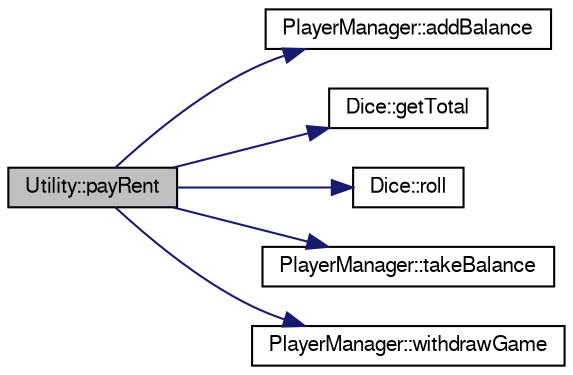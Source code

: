 digraph G
{
  edge [fontname="FreeSans",fontsize="10",labelfontname="FreeSans",labelfontsize="10"];
  node [fontname="FreeSans",fontsize="10",shape=record];
  rankdir="LR";
  Node1 [label="Utility::payRent",height=0.2,width=0.4,color="black", fillcolor="grey75", style="filled" fontcolor="black"];
  Node1 -> Node2 [color="midnightblue",fontsize="10",style="solid",fontname="FreeSans"];
  Node2 [label="PlayerManager::addBalance",height=0.2,width=0.4,color="black", fillcolor="white", style="filled",URL="$class_player_manager.html#a4e660a4278d6c5b1576ec3980b8e69e5",tooltip="method that adds an amount of money to the balance of the Player"];
  Node1 -> Node3 [color="midnightblue",fontsize="10",style="solid",fontname="FreeSans"];
  Node3 [label="Dice::getTotal",height=0.2,width=0.4,color="black", fillcolor="white", style="filled",URL="$class_dice.html#a173409dc205e4661e2bcb3c927f1f5fd",tooltip="method that returns the total sum of the values of the dices"];
  Node1 -> Node4 [color="midnightblue",fontsize="10",style="solid",fontname="FreeSans"];
  Node4 [label="Dice::roll",height=0.2,width=0.4,color="black", fillcolor="white", style="filled",URL="$class_dice.html#aaf8ada76382b5d7273617acb39a950cf",tooltip="roll the dices"];
  Node1 -> Node5 [color="midnightblue",fontsize="10",style="solid",fontname="FreeSans"];
  Node5 [label="PlayerManager::takeBalance",height=0.2,width=0.4,color="black", fillcolor="white", style="filled",URL="$class_player_manager.html#acd9bbb63c6003cbfd4ef914752f3e17f",tooltip="takes an amount of money from the balance of the Player"];
  Node1 -> Node6 [color="midnightblue",fontsize="10",style="solid",fontname="FreeSans"];
  Node6 [label="PlayerManager::withdrawGame",height=0.2,width=0.4,color="black", fillcolor="white", style="filled",URL="$class_player_manager.html#a2662d0fde18eaa035413f9131fcdfbb1",tooltip="method that the current player quits the game"];
}
